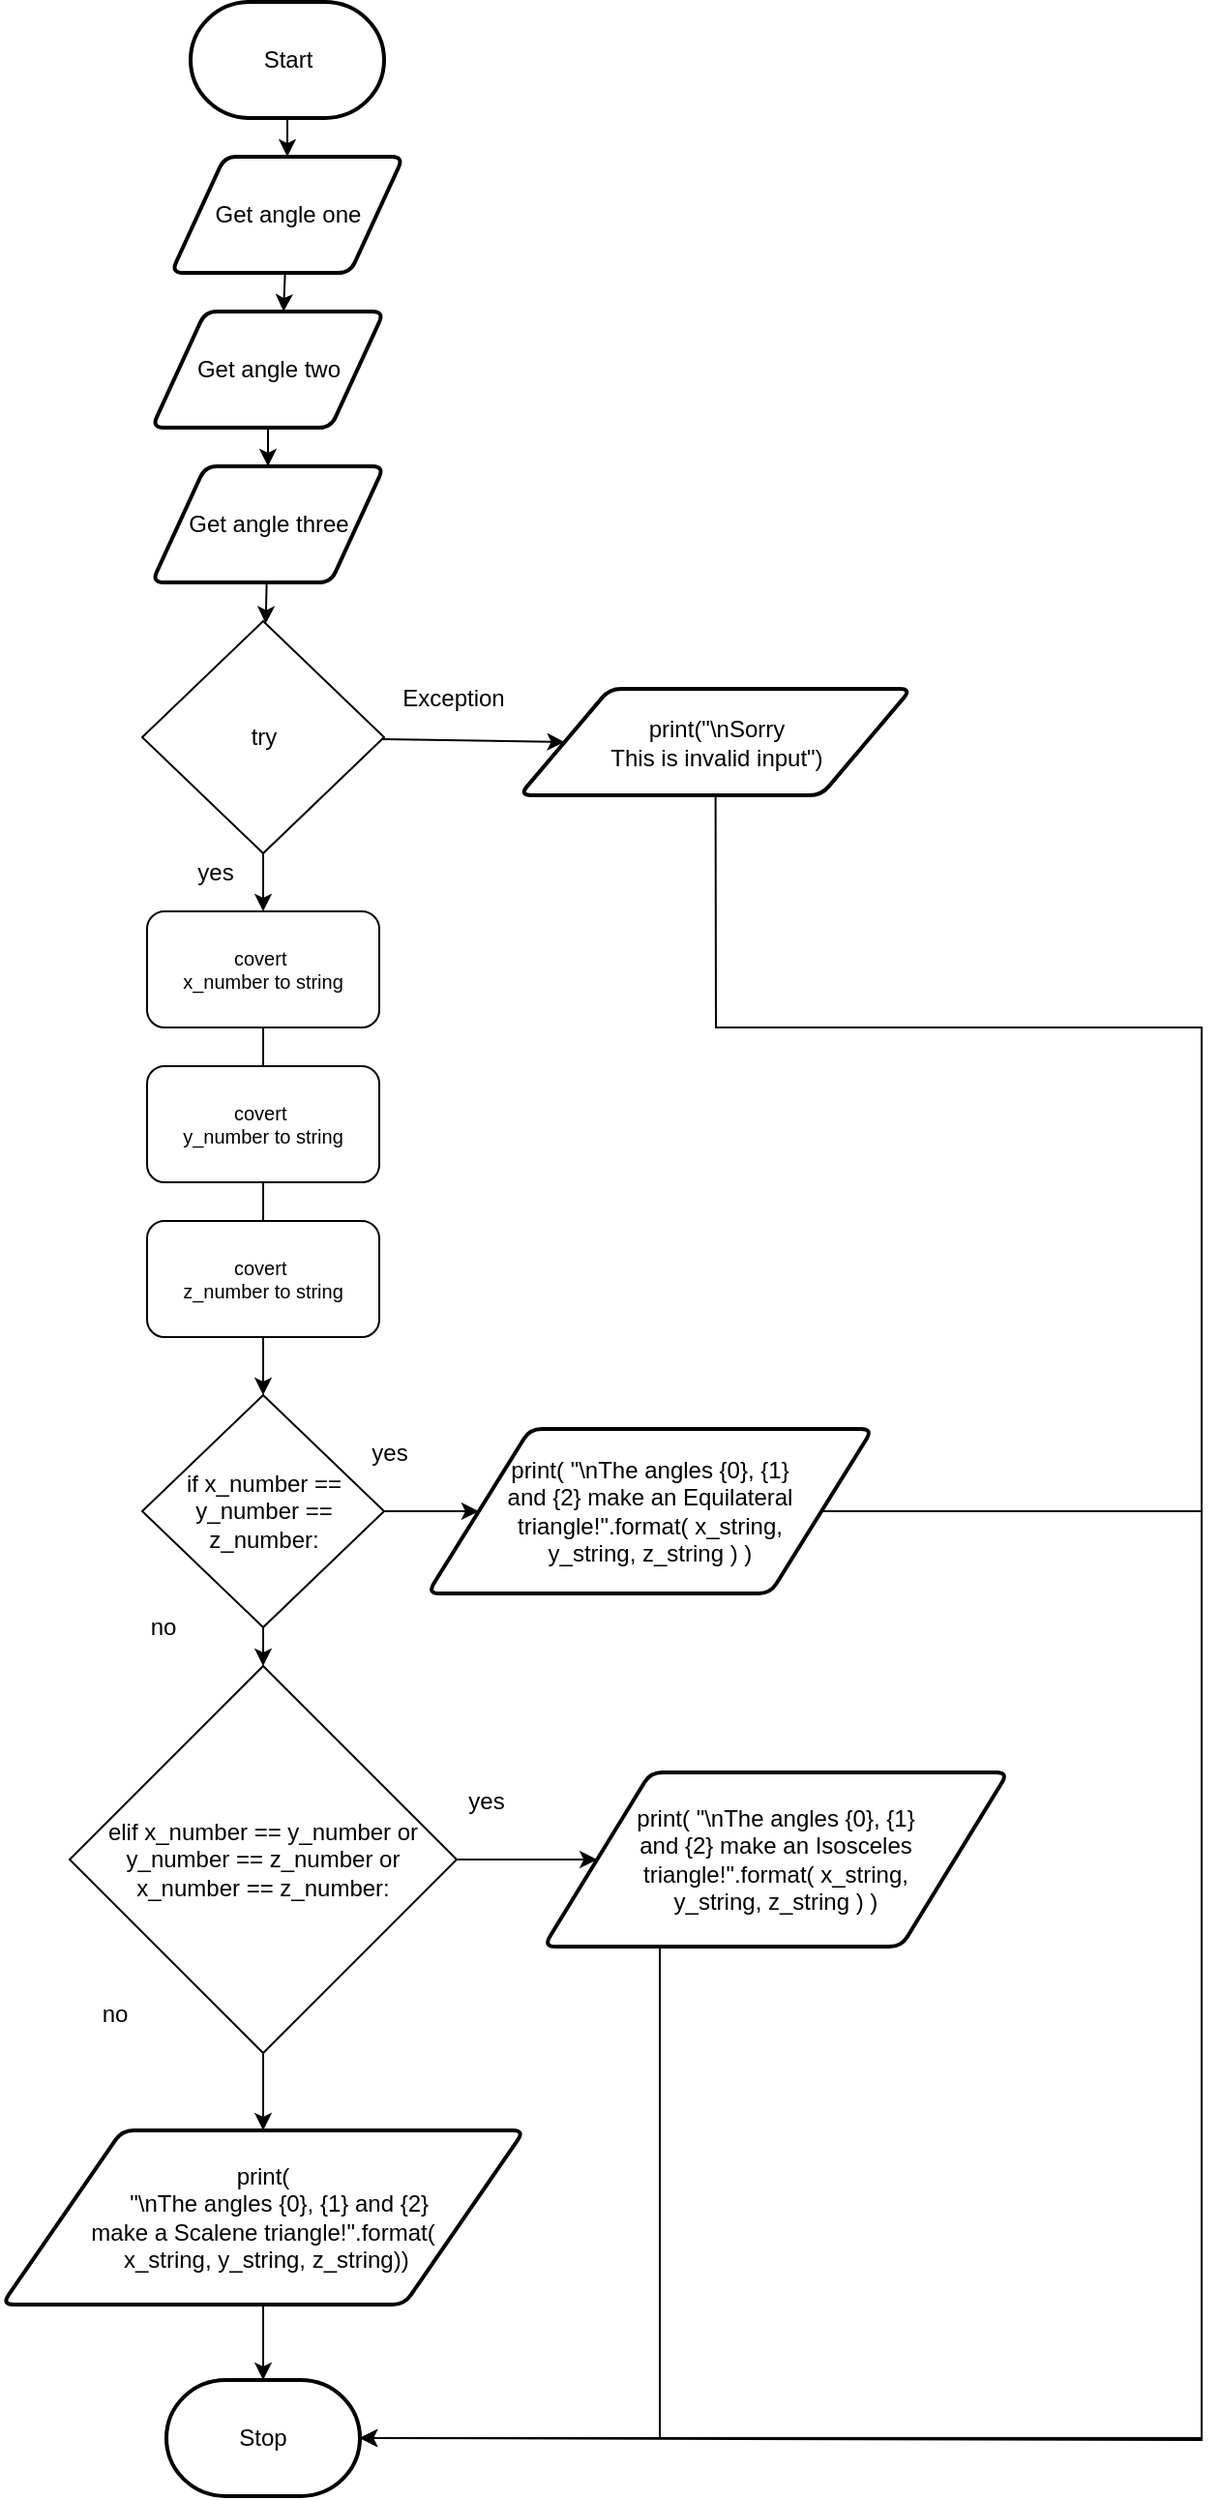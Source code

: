 <mxfile>
    <diagram id="tYJdsMAIOQ761ntMj-JU" name="Page-1">
        <mxGraphModel dx="471" dy="1319" grid="1" gridSize="10" guides="1" tooltips="1" connect="1" arrows="1" fold="1" page="1" pageScale="1" pageWidth="827" pageHeight="1169" math="0" shadow="0">
            <root>
                <mxCell id="0"/>
                <mxCell id="1" parent="0"/>
                <mxCell id="3" style="edgeStyle=none;html=1;entryX=0.5;entryY=0;entryDx=0;entryDy=0;" parent="1" source="2" target="20" edge="1">
                    <mxGeometry relative="1" as="geometry">
                        <mxPoint x="220" y="220" as="targetPoint"/>
                    </mxGeometry>
                </mxCell>
                <mxCell id="2" value="Start" style="strokeWidth=2;html=1;shape=mxgraph.flowchart.terminator;whiteSpace=wrap;" parent="1" vertex="1">
                    <mxGeometry x="237.5" y="-120" width="100" height="60" as="geometry"/>
                </mxCell>
                <mxCell id="8" style="edgeStyle=none;html=1;exitX=0.5;exitY=1;exitDx=0;exitDy=0;entryX=0.5;entryY=0;entryDx=0;entryDy=0;" parent="1" source="21" target="55" edge="1">
                    <mxGeometry relative="1" as="geometry">
                        <mxPoint x="250" y="350" as="targetPoint"/>
                        <mxPoint x="300" y="480" as="sourcePoint"/>
                    </mxGeometry>
                </mxCell>
                <mxCell id="58" style="edgeStyle=none;html=1;entryX=0.567;entryY=0;entryDx=0;entryDy=0;entryPerimeter=0;" edge="1" parent="1" source="20" target="57">
                    <mxGeometry relative="1" as="geometry"/>
                </mxCell>
                <mxCell id="20" value="Get angle one" style="shape=parallelogram;html=1;strokeWidth=2;perimeter=parallelogramPerimeter;whiteSpace=wrap;rounded=1;arcSize=12;size=0.23;" parent="1" vertex="1">
                    <mxGeometry x="227.5" y="-40" width="120" height="60" as="geometry"/>
                </mxCell>
                <mxCell id="72" style="edgeStyle=none;html=1;entryX=0;entryY=0.5;entryDx=0;entryDy=0;" edge="1" parent="1" source="21" target="29">
                    <mxGeometry relative="1" as="geometry"/>
                </mxCell>
                <mxCell id="21" value="try" style="rhombus;whiteSpace=wrap;html=1;" parent="1" vertex="1">
                    <mxGeometry x="212.5" y="200" width="125" height="120" as="geometry"/>
                </mxCell>
                <mxCell id="23" value="Exception" style="text;html=1;align=center;verticalAlign=middle;resizable=0;points=[];autosize=1;strokeColor=none;fillColor=none;" parent="1" vertex="1">
                    <mxGeometry x="337.5" y="230" width="70" height="20" as="geometry"/>
                </mxCell>
                <mxCell id="26" value="Stop" style="strokeWidth=2;html=1;shape=mxgraph.flowchart.terminator;whiteSpace=wrap;" parent="1" vertex="1">
                    <mxGeometry x="225" y="1109" width="100" height="60" as="geometry"/>
                </mxCell>
                <mxCell id="92" style="edgeStyle=none;rounded=0;html=1;entryX=1;entryY=0.5;entryDx=0;entryDy=0;entryPerimeter=0;" edge="1" parent="1" source="29" target="26">
                    <mxGeometry relative="1" as="geometry">
                        <mxPoint x="630" y="780" as="targetPoint"/>
                        <Array as="points">
                            <mxPoint x="509" y="410"/>
                            <mxPoint x="760" y="410"/>
                            <mxPoint x="760" y="1140"/>
                        </Array>
                    </mxGeometry>
                </mxCell>
                <mxCell id="29" value="print(&quot;\nSorry &lt;br&gt;This is invalid input&quot;)" style="shape=parallelogram;html=1;strokeWidth=2;perimeter=parallelogramPerimeter;whiteSpace=wrap;rounded=1;arcSize=12;size=0.23;" parent="1" vertex="1">
                    <mxGeometry x="407.5" y="235" width="202.5" height="55" as="geometry"/>
                </mxCell>
                <mxCell id="55" value="covert&amp;nbsp;&lt;br&gt;x_number to string" style="rounded=1;whiteSpace=wrap;html=1;fontSize=10;" parent="1" vertex="1">
                    <mxGeometry x="215" y="350" width="120" height="60" as="geometry"/>
                </mxCell>
                <mxCell id="60" style="edgeStyle=none;html=1;entryX=0.5;entryY=0;entryDx=0;entryDy=0;" edge="1" parent="1" source="57" target="59">
                    <mxGeometry relative="1" as="geometry"/>
                </mxCell>
                <mxCell id="57" value="Get angle two" style="shape=parallelogram;html=1;strokeWidth=2;perimeter=parallelogramPerimeter;whiteSpace=wrap;rounded=1;arcSize=12;size=0.23;" vertex="1" parent="1">
                    <mxGeometry x="217.5" y="40" width="120" height="60" as="geometry"/>
                </mxCell>
                <mxCell id="62" style="edgeStyle=none;html=1;" edge="1" parent="1" source="59" target="21">
                    <mxGeometry relative="1" as="geometry"/>
                </mxCell>
                <mxCell id="59" value="Get angle three" style="shape=parallelogram;html=1;strokeWidth=2;perimeter=parallelogramPerimeter;whiteSpace=wrap;rounded=1;arcSize=12;size=0.23;" vertex="1" parent="1">
                    <mxGeometry x="217.5" y="120" width="120" height="60" as="geometry"/>
                </mxCell>
                <mxCell id="64" value="covert&amp;nbsp;&lt;br&gt;y_number to string" style="rounded=1;whiteSpace=wrap;html=1;fontSize=10;" vertex="1" parent="1">
                    <mxGeometry x="215" y="430" width="120" height="60" as="geometry"/>
                </mxCell>
                <mxCell id="69" style="edgeStyle=none;html=1;entryX=0.5;entryY=0;entryDx=0;entryDy=0;" edge="1" parent="1" source="65" target="70">
                    <mxGeometry relative="1" as="geometry">
                        <mxPoint x="275" y="590" as="targetPoint"/>
                    </mxGeometry>
                </mxCell>
                <mxCell id="65" value="covert&amp;nbsp;&lt;br&gt;z_number to string" style="rounded=1;whiteSpace=wrap;html=1;fontSize=10;" vertex="1" parent="1">
                    <mxGeometry x="215" y="510" width="120" height="60" as="geometry"/>
                </mxCell>
                <mxCell id="66" value="" style="endArrow=none;html=1;entryX=0.5;entryY=1;entryDx=0;entryDy=0;exitX=0.5;exitY=0;exitDx=0;exitDy=0;" edge="1" parent="1" source="64" target="55">
                    <mxGeometry width="50" height="50" relative="1" as="geometry">
                        <mxPoint x="240" y="470" as="sourcePoint"/>
                        <mxPoint x="290" y="420" as="targetPoint"/>
                    </mxGeometry>
                </mxCell>
                <mxCell id="68" value="" style="endArrow=none;html=1;entryX=0.5;entryY=1;entryDx=0;entryDy=0;exitX=0.5;exitY=0;exitDx=0;exitDy=0;" edge="1" parent="1" source="65" target="64">
                    <mxGeometry width="50" height="50" relative="1" as="geometry">
                        <mxPoint x="380" y="480" as="sourcePoint"/>
                        <mxPoint x="380" y="450" as="targetPoint"/>
                    </mxGeometry>
                </mxCell>
                <mxCell id="74" style="edgeStyle=none;html=1;entryX=0;entryY=0.5;entryDx=0;entryDy=0;" edge="1" parent="1" source="70" target="76">
                    <mxGeometry relative="1" as="geometry">
                        <mxPoint x="390" y="660" as="targetPoint"/>
                    </mxGeometry>
                </mxCell>
                <mxCell id="79" style="edgeStyle=none;html=1;entryX=0.5;entryY=0;entryDx=0;entryDy=0;" edge="1" parent="1" source="70" target="81">
                    <mxGeometry relative="1" as="geometry">
                        <mxPoint x="275" y="750" as="targetPoint"/>
                    </mxGeometry>
                </mxCell>
                <mxCell id="70" value="if x_number == y_number == z_number:" style="rhombus;whiteSpace=wrap;html=1;" vertex="1" parent="1">
                    <mxGeometry x="212.5" y="600" width="125" height="120" as="geometry"/>
                </mxCell>
                <mxCell id="73" value="yes" style="text;html=1;align=center;verticalAlign=middle;resizable=0;points=[];autosize=1;strokeColor=none;fillColor=none;" vertex="1" parent="1">
                    <mxGeometry x="235" y="320" width="30" height="20" as="geometry"/>
                </mxCell>
                <mxCell id="91" style="edgeStyle=none;rounded=0;html=1;entryX=1;entryY=0.5;entryDx=0;entryDy=0;entryPerimeter=0;" edge="1" parent="1" source="76" target="26">
                    <mxGeometry relative="1" as="geometry">
                        <mxPoint x="420" y="1130" as="targetPoint"/>
                        <Array as="points">
                            <mxPoint x="760" y="660"/>
                            <mxPoint x="760" y="1139"/>
                        </Array>
                    </mxGeometry>
                </mxCell>
                <mxCell id="76" value="print( &quot;\nThe angles {0}, {1} &lt;br&gt;and {2} make an Equilateral &lt;br&gt;triangle!&quot;.format( x_string, &lt;br&gt;y_string, z_string ) )" style="shape=parallelogram;html=1;strokeWidth=2;perimeter=parallelogramPerimeter;whiteSpace=wrap;rounded=1;arcSize=12;size=0.23;" vertex="1" parent="1">
                    <mxGeometry x="360" y="617.5" width="230" height="85" as="geometry"/>
                </mxCell>
                <mxCell id="77" value="yes" style="text;html=1;align=center;verticalAlign=middle;resizable=0;points=[];autosize=1;strokeColor=none;fillColor=none;" vertex="1" parent="1">
                    <mxGeometry x="325" y="620" width="30" height="20" as="geometry"/>
                </mxCell>
                <mxCell id="78" value="no" style="text;html=1;align=center;verticalAlign=middle;resizable=0;points=[];autosize=1;strokeColor=none;fillColor=none;" vertex="1" parent="1">
                    <mxGeometry x="207.5" y="710" width="30" height="20" as="geometry"/>
                </mxCell>
                <mxCell id="83" style="edgeStyle=none;rounded=0;html=1;entryX=0;entryY=0.5;entryDx=0;entryDy=0;" edge="1" parent="1" source="81" target="84">
                    <mxGeometry relative="1" as="geometry">
                        <mxPoint x="420" y="840" as="targetPoint"/>
                    </mxGeometry>
                </mxCell>
                <mxCell id="87" style="edgeStyle=none;rounded=0;html=1;entryX=0.5;entryY=0;entryDx=0;entryDy=0;" edge="1" parent="1" source="81" target="88">
                    <mxGeometry relative="1" as="geometry">
                        <mxPoint x="275" y="970" as="targetPoint"/>
                    </mxGeometry>
                </mxCell>
                <mxCell id="81" value="elif x_number == y_number or y_number == z_number or x_number == z_number:" style="rhombus;whiteSpace=wrap;html=1;" vertex="1" parent="1">
                    <mxGeometry x="175" y="740" width="200" height="200" as="geometry"/>
                </mxCell>
                <mxCell id="90" style="edgeStyle=none;rounded=0;html=1;exitX=0.25;exitY=1;exitDx=0;exitDy=0;entryX=1;entryY=0.5;entryDx=0;entryDy=0;entryPerimeter=0;" edge="1" parent="1" source="84" target="26">
                    <mxGeometry relative="1" as="geometry">
                        <mxPoint x="480" y="1161" as="targetPoint"/>
                        <Array as="points">
                            <mxPoint x="480" y="1139"/>
                        </Array>
                    </mxGeometry>
                </mxCell>
                <mxCell id="84" value="print( &quot;\nThe angles {0}, {1} &lt;br&gt;and {2} make an Isosceles &lt;br&gt;triangle!&quot;.format( x_string, &lt;br&gt;y_string, z_string ) )" style="shape=parallelogram;html=1;strokeWidth=2;perimeter=parallelogramPerimeter;whiteSpace=wrap;rounded=1;arcSize=12;size=0.23;" vertex="1" parent="1">
                    <mxGeometry x="420" y="795" width="240" height="90" as="geometry"/>
                </mxCell>
                <mxCell id="85" value="yes" style="text;html=1;align=center;verticalAlign=middle;resizable=0;points=[];autosize=1;strokeColor=none;fillColor=none;" vertex="1" parent="1">
                    <mxGeometry x="375" y="800" width="30" height="20" as="geometry"/>
                </mxCell>
                <mxCell id="86" value="no" style="text;html=1;align=center;verticalAlign=middle;resizable=0;points=[];autosize=1;strokeColor=none;fillColor=none;" vertex="1" parent="1">
                    <mxGeometry x="182.5" y="910" width="30" height="20" as="geometry"/>
                </mxCell>
                <mxCell id="89" style="edgeStyle=none;rounded=0;html=1;entryX=0.5;entryY=0;entryDx=0;entryDy=0;entryPerimeter=0;" edge="1" parent="1" source="88" target="26">
                    <mxGeometry relative="1" as="geometry"/>
                </mxCell>
                <mxCell id="88" value="&lt;div&gt;print(&lt;/div&gt;&lt;div&gt;&amp;nbsp; &amp;nbsp; &amp;nbsp; &quot;\nThe angles {0}, {1} and {2}&amp;nbsp;&lt;/div&gt;&lt;div&gt;make a Scalene&amp;nbsp;&lt;span&gt;triangle!&quot;.format(&lt;/span&gt;&lt;/div&gt;&lt;div&gt;&amp;nbsp;x_string, y_string, z_string&lt;span&gt;)&lt;/span&gt;&lt;span&gt;)&lt;/span&gt;&lt;/div&gt;" style="shape=parallelogram;html=1;strokeWidth=2;perimeter=parallelogramPerimeter;whiteSpace=wrap;rounded=1;arcSize=12;size=0.23;" vertex="1" parent="1">
                    <mxGeometry x="140" y="980" width="270" height="90" as="geometry"/>
                </mxCell>
            </root>
        </mxGraphModel>
    </diagram>
</mxfile>